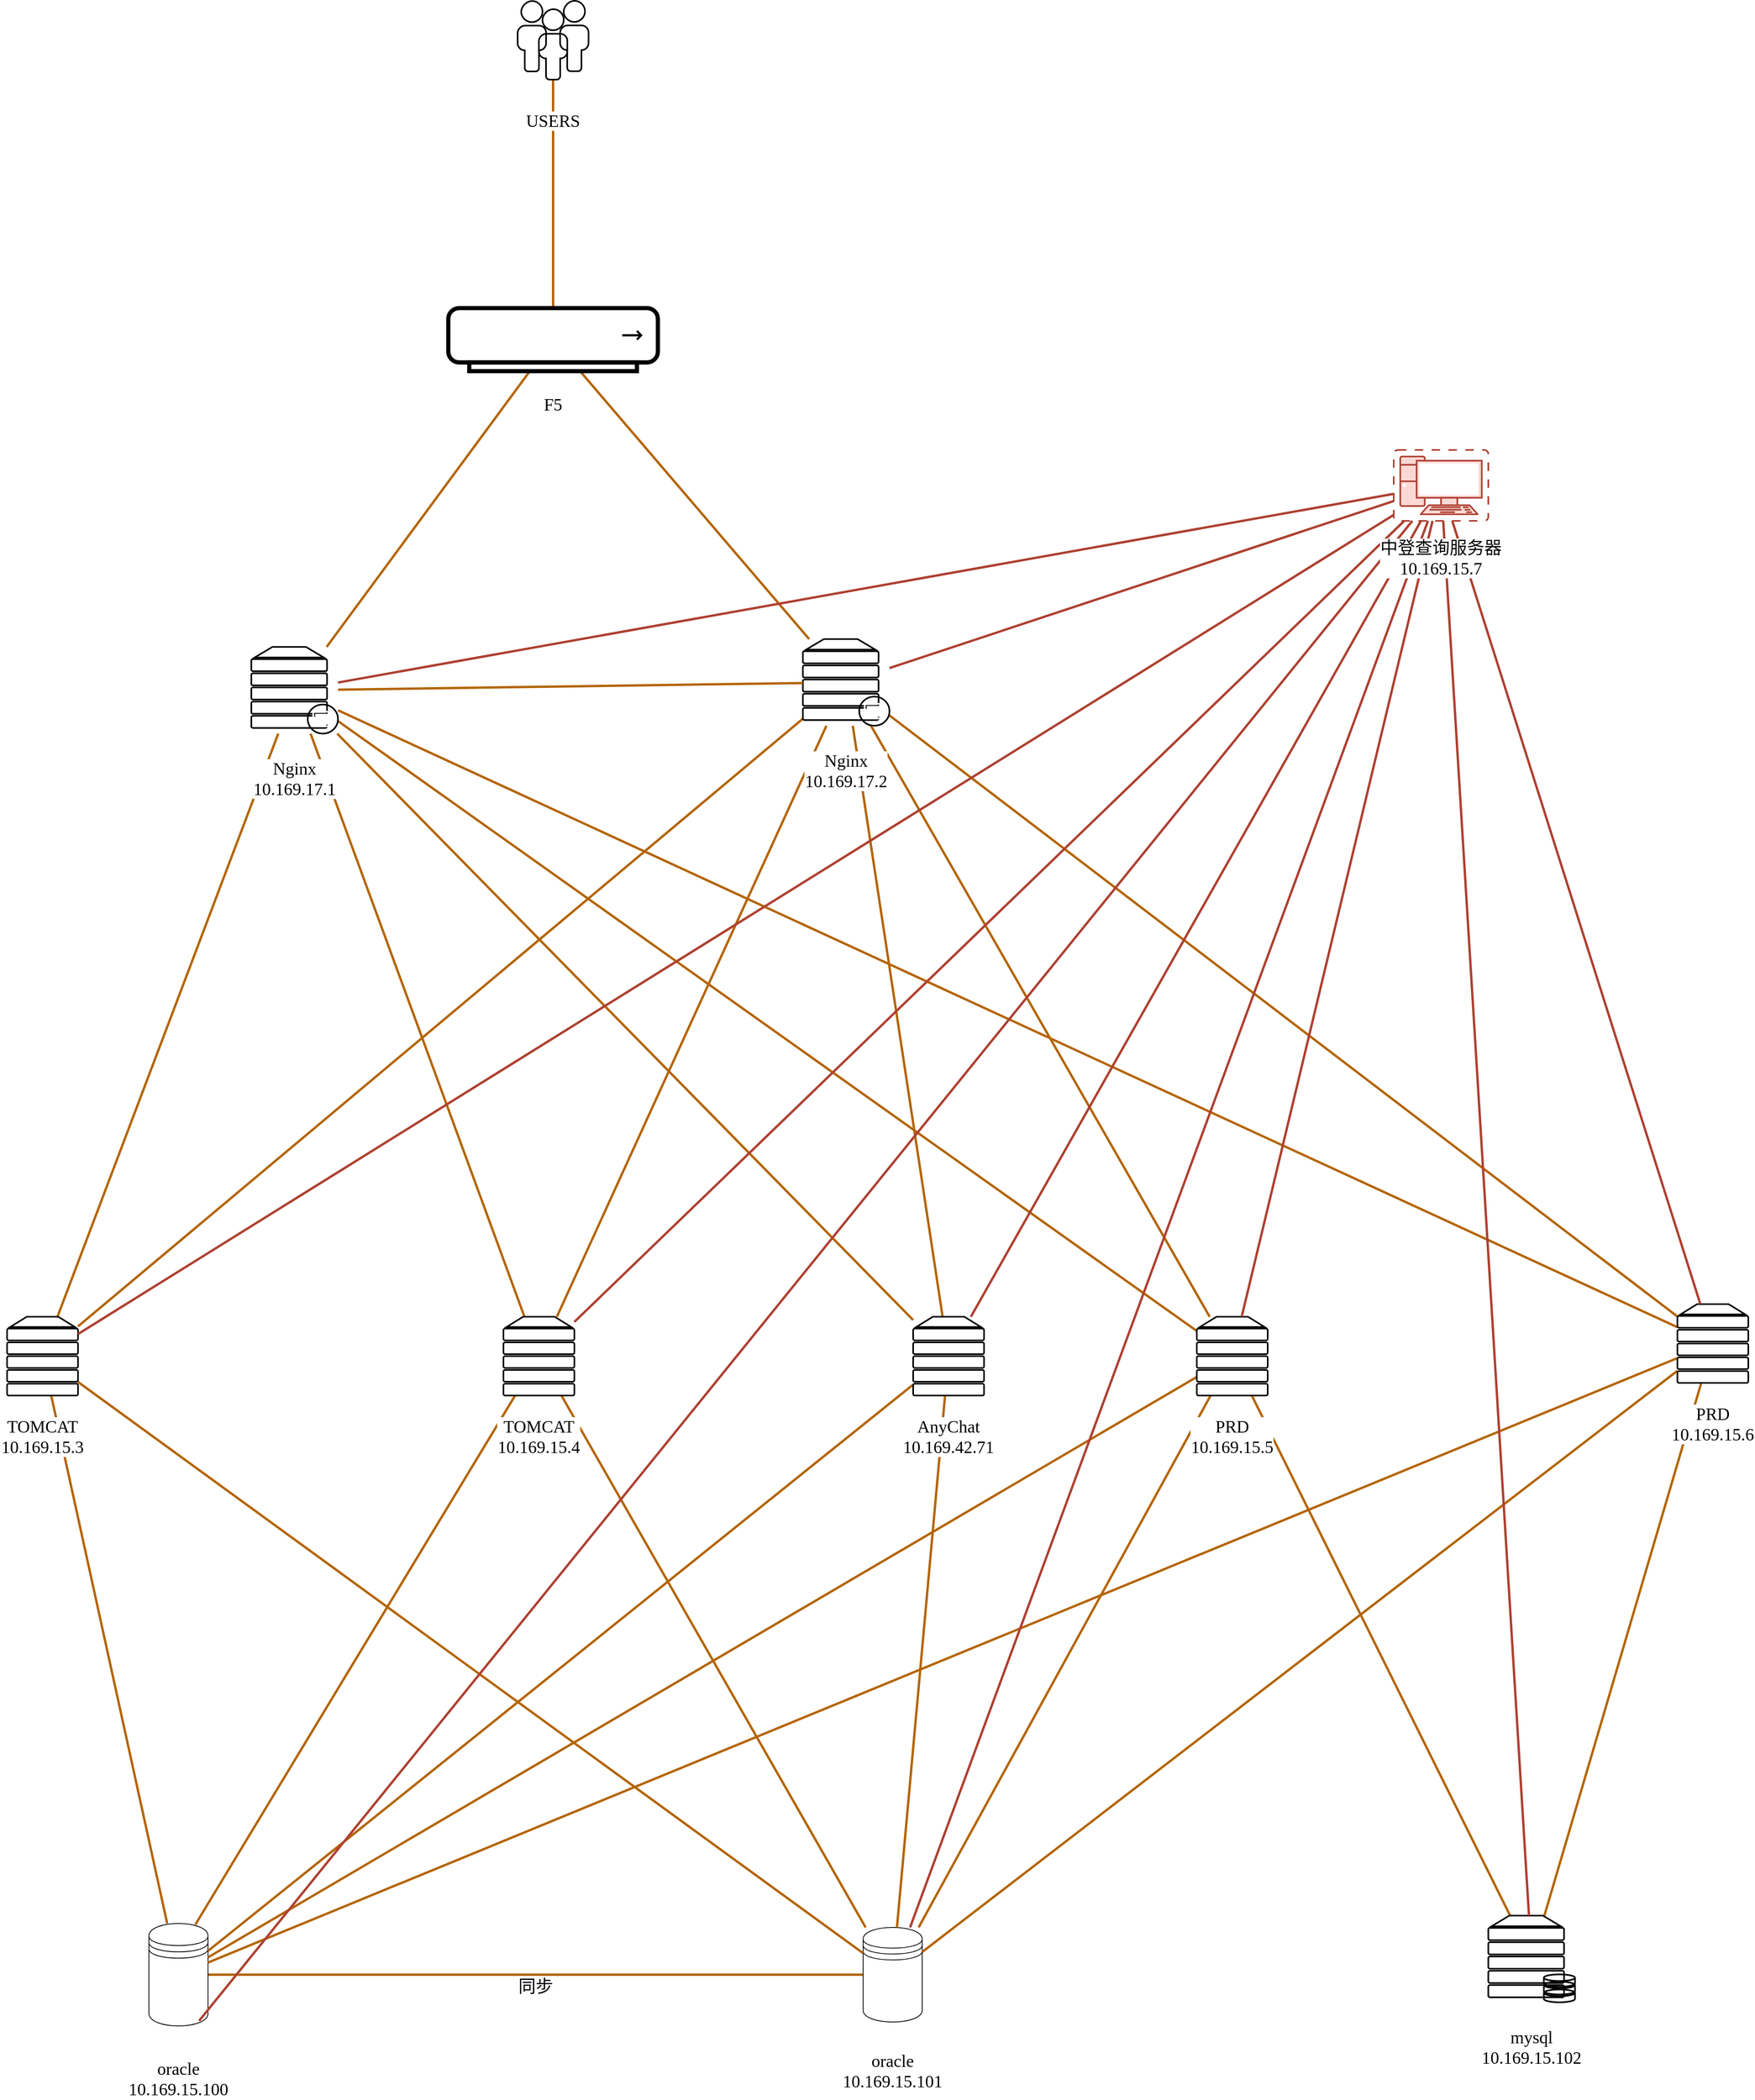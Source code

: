 <mxfile version="18.0.2" type="github" pages="3">
  <diagram id="6a731a19-8d31-9384-78a2-239565b7b9f0" name="财人汇物理图">
    <mxGraphModel dx="2249" dy="794" grid="1" gridSize="10" guides="1" tooltips="1" connect="1" arrows="1" fold="1" page="1" pageScale="1" pageWidth="827" pageHeight="1169" background="none" math="1" shadow="0">
      <root>
        <mxCell id="0" />
        <mxCell id="1" parent="0" />
        <mxCell id="mS-wyy-bUG0AQd56grwA-2262" value="同步" style="orthogonalLoop=1;jettySize=auto;verticalAlign=middle;spacingBottom=-25;fillColor=#fad7ac;fontColor=default;labelBackgroundColor=default;fontFamily=Tahoma;fontSize=22;startArrow=none;startFill=0;strokeWidth=3;endArrow=none;endFill=0;strokeColor=#b46504;" parent="1" source="mS-wyy-bUG0AQd56grwA-2258" target="mS-wyy-bUG0AQd56grwA-2261" edge="1">
          <mxGeometry relative="1" as="geometry" />
        </mxCell>
        <mxCell id="mS-wyy-bUG0AQd56grwA-2258" value="oracle&#xa;10.169.15.100" style="shape=datastore;verticalAlign=middle;spacingBottom=0;fillColor=none;labelBackgroundColor=default;fontFamily=Tahoma;spacing=2;fontSize=22;labelPosition=center;verticalLabelPosition=bottom;align=center;" parent="1" vertex="1">
          <mxGeometry x="-520" y="2490" width="75" height="130" as="geometry" />
        </mxCell>
        <mxCell id="mS-wyy-bUG0AQd56grwA-2261" value="oracle&#xa;10.169.15.101" style="shape=datastore;fillColor=none;spacingBottom=0;verticalAlign=middle;labelBackgroundColor=default;fontFamily=Tahoma;fontSize=22;labelPosition=center;verticalLabelPosition=bottom;align=center;" parent="1" vertex="1">
          <mxGeometry x="386.5" y="2495" width="75" height="120" as="geometry" />
        </mxCell>
        <mxCell id="mS-wyy-bUG0AQd56grwA-2276" style="orthogonalLoop=1;jettySize=auto;fillColor=#fad7ac;fontColor=default;labelBackgroundColor=default;fontFamily=Tahoma;fontSize=22;verticalAlign=middle;startArrow=none;startFill=0;strokeWidth=3;endArrow=none;endFill=0;strokeColor=#b46504;" parent="1" source="mS-wyy-bUG0AQd56grwA-2270" target="mS-wyy-bUG0AQd56grwA-2275" edge="1">
          <mxGeometry relative="1" as="geometry" />
        </mxCell>
        <mxCell id="mS-wyy-bUG0AQd56grwA-2270" value="USERS" style="verticalAlign=middle;verticalLabelPosition=bottom;labelPosition=center;align=center;outlineConnect=0;fillColor=none;gradientDirection=north;strokeWidth=2;shape=mxgraph.networks.users;labelBackgroundColor=default;fontFamily=Tahoma;fontSize=22;" parent="1" vertex="1">
          <mxGeometry x="-52" y="50" width="90" height="100" as="geometry" />
        </mxCell>
        <mxCell id="mS-wyy-bUG0AQd56grwA-2279" style="orthogonalLoop=1;jettySize=auto;fillColor=#fad7ac;fontColor=default;labelBackgroundColor=default;fontFamily=Tahoma;fontSize=22;verticalAlign=middle;startArrow=none;startFill=0;strokeWidth=3;endArrow=none;endFill=0;curved=1;strokeColor=#b46504;" parent="1" source="mS-wyy-bUG0AQd56grwA-2275" target="mS-wyy-bUG0AQd56grwA-2278" edge="1">
          <mxGeometry relative="1" as="geometry" />
        </mxCell>
        <mxCell id="mS-wyy-bUG0AQd56grwA-2280" style="edgeStyle=none;orthogonalLoop=1;jettySize=auto;fillColor=#fad7ac;fontColor=default;labelBackgroundColor=default;fontFamily=Tahoma;fontSize=22;verticalAlign=middle;startArrow=none;startFill=0;strokeWidth=3;endArrow=none;endFill=0;curved=1;strokeColor=#b46504;" parent="1" source="mS-wyy-bUG0AQd56grwA-2275" target="mS-wyy-bUG0AQd56grwA-2277" edge="1">
          <mxGeometry relative="1" as="geometry" />
        </mxCell>
        <mxCell id="mS-wyy-bUG0AQd56grwA-2275" value="F5" style="verticalAlign=middle;verticalLabelPosition=bottom;labelPosition=center;align=center;outlineConnect=0;fillColor=none;gradientDirection=north;strokeWidth=2;shape=mxgraph.networks.hub;labelBackgroundColor=default;fontFamily=Tahoma;fontSize=22;" parent="1" vertex="1">
          <mxGeometry x="-140" y="440" width="266" height="80" as="geometry" />
        </mxCell>
        <mxCell id="mS-wyy-bUG0AQd56grwA-2296" style="edgeStyle=none;orthogonalLoop=1;jettySize=auto;fillColor=#fad7ac;fontColor=default;labelBackgroundColor=default;fontFamily=Tahoma;fontSize=22;verticalAlign=middle;startArrow=none;startFill=0;strokeWidth=3;endArrow=none;endFill=0;curved=1;strokeColor=#b46504;" parent="1" source="mS-wyy-bUG0AQd56grwA-2277" target="mS-wyy-bUG0AQd56grwA-2288" edge="1">
          <mxGeometry relative="1" as="geometry" />
        </mxCell>
        <mxCell id="mS-wyy-bUG0AQd56grwA-2297" style="edgeStyle=none;orthogonalLoop=1;jettySize=auto;fillColor=#fad7ac;fontColor=default;labelBackgroundColor=default;fontFamily=Tahoma;fontSize=22;verticalAlign=middle;startArrow=none;startFill=0;strokeWidth=3;endArrow=none;endFill=0;curved=1;strokeColor=#b46504;" parent="1" source="mS-wyy-bUG0AQd56grwA-2277" target="mS-wyy-bUG0AQd56grwA-2289" edge="1">
          <mxGeometry relative="1" as="geometry" />
        </mxCell>
        <mxCell id="mS-wyy-bUG0AQd56grwA-2298" style="edgeStyle=none;orthogonalLoop=1;jettySize=auto;fillColor=#fad7ac;fontColor=default;labelBackgroundColor=default;fontFamily=Tahoma;fontSize=22;verticalAlign=middle;startArrow=none;startFill=0;strokeWidth=3;endArrow=none;endFill=0;curved=1;strokeColor=#b46504;" parent="1" source="mS-wyy-bUG0AQd56grwA-2277" target="mS-wyy-bUG0AQd56grwA-2290" edge="1">
          <mxGeometry relative="1" as="geometry" />
        </mxCell>
        <mxCell id="mS-wyy-bUG0AQd56grwA-2299" style="edgeStyle=none;orthogonalLoop=1;jettySize=auto;fillColor=#fad7ac;fontColor=default;labelBackgroundColor=default;fontFamily=Tahoma;fontSize=22;verticalAlign=middle;startArrow=none;startFill=0;strokeWidth=3;endArrow=none;endFill=0;curved=1;strokeColor=#b46504;" parent="1" source="mS-wyy-bUG0AQd56grwA-2277" target="mS-wyy-bUG0AQd56grwA-2291" edge="1">
          <mxGeometry relative="1" as="geometry" />
        </mxCell>
        <mxCell id="mS-wyy-bUG0AQd56grwA-2302" style="edgeStyle=none;orthogonalLoop=1;jettySize=auto;fillColor=#fad7ac;fontColor=default;labelBackgroundColor=default;fontFamily=Tahoma;fontSize=22;verticalAlign=middle;startArrow=none;startFill=0;strokeWidth=3;endArrow=none;endFill=0;curved=1;strokeColor=#b46504;" parent="1" source="mS-wyy-bUG0AQd56grwA-2277" target="mS-wyy-bUG0AQd56grwA-2300" edge="1">
          <mxGeometry relative="1" as="geometry" />
        </mxCell>
        <mxCell id="mS-wyy-bUG0AQd56grwA-2277" value="Nginx&#xa;10.169.17.2" style="verticalAlign=middle;verticalLabelPosition=bottom;labelPosition=center;align=center;outlineConnect=0;fillColor=none;gradientDirection=north;strokeWidth=2;shape=mxgraph.networks.proxy_server;labelBackgroundColor=default;fontFamily=Tahoma;fontSize=22;" parent="1" vertex="1">
          <mxGeometry x="310" y="860" width="110" height="110" as="geometry" />
        </mxCell>
        <mxCell id="mS-wyy-bUG0AQd56grwA-2292" style="edgeStyle=none;orthogonalLoop=1;jettySize=auto;fillColor=#fad7ac;fontColor=default;labelBackgroundColor=default;fontFamily=Tahoma;fontSize=22;verticalAlign=middle;startArrow=none;startFill=0;strokeWidth=3;endArrow=none;endFill=0;curved=1;strokeColor=#b46504;" parent="1" source="mS-wyy-bUG0AQd56grwA-2278" target="mS-wyy-bUG0AQd56grwA-2288" edge="1">
          <mxGeometry relative="1" as="geometry" />
        </mxCell>
        <mxCell id="mS-wyy-bUG0AQd56grwA-2293" style="edgeStyle=none;orthogonalLoop=1;jettySize=auto;fillColor=#fad7ac;fontColor=default;labelBackgroundColor=default;fontFamily=Tahoma;fontSize=22;verticalAlign=middle;startArrow=none;startFill=0;strokeWidth=3;endArrow=none;endFill=0;curved=1;strokeColor=#b46504;" parent="1" source="mS-wyy-bUG0AQd56grwA-2278" target="mS-wyy-bUG0AQd56grwA-2289" edge="1">
          <mxGeometry relative="1" as="geometry" />
        </mxCell>
        <mxCell id="mS-wyy-bUG0AQd56grwA-2294" style="edgeStyle=none;orthogonalLoop=1;jettySize=auto;fillColor=#fad7ac;fontColor=default;labelBackgroundColor=default;fontFamily=Tahoma;fontSize=22;verticalAlign=middle;startArrow=none;startFill=0;strokeWidth=3;endArrow=none;endFill=0;curved=1;strokeColor=#b46504;" parent="1" source="mS-wyy-bUG0AQd56grwA-2278" target="mS-wyy-bUG0AQd56grwA-2290" edge="1">
          <mxGeometry relative="1" as="geometry" />
        </mxCell>
        <mxCell id="mS-wyy-bUG0AQd56grwA-2295" style="edgeStyle=none;orthogonalLoop=1;jettySize=auto;fillColor=#fad7ac;fontColor=default;labelBackgroundColor=default;fontFamily=Tahoma;fontSize=22;verticalAlign=middle;startArrow=none;startFill=0;strokeWidth=3;endArrow=none;endFill=0;curved=1;strokeColor=#b46504;" parent="1" source="mS-wyy-bUG0AQd56grwA-2278" target="mS-wyy-bUG0AQd56grwA-2291" edge="1">
          <mxGeometry relative="1" as="geometry" />
        </mxCell>
        <mxCell id="mS-wyy-bUG0AQd56grwA-2301" style="edgeStyle=none;orthogonalLoop=1;jettySize=auto;fillColor=#fad7ac;fontColor=default;labelBackgroundColor=default;fontFamily=Tahoma;fontSize=22;verticalAlign=middle;startArrow=none;startFill=0;strokeWidth=3;endArrow=none;endFill=0;curved=1;strokeColor=#b46504;" parent="1" source="mS-wyy-bUG0AQd56grwA-2278" target="mS-wyy-bUG0AQd56grwA-2300" edge="1">
          <mxGeometry relative="1" as="geometry" />
        </mxCell>
        <mxCell id="mS-wyy-bUG0AQd56grwA-2392" style="edgeStyle=none;orthogonalLoop=1;jettySize=auto;labelBackgroundColor=default;fontFamily=Tahoma;fontColor=default;endArrow=none;endFill=0;fontSize=22;verticalAlign=middle;startArrow=none;startFill=0;strokeWidth=3;curved=1;fillColor=#fad7ac;strokeColor=#b46504;" parent="1" source="mS-wyy-bUG0AQd56grwA-2278" target="mS-wyy-bUG0AQd56grwA-2277" edge="1">
          <mxGeometry relative="1" as="geometry" />
        </mxCell>
        <mxCell id="mS-wyy-bUG0AQd56grwA-2278" value="Nginx&#xa;10.169.17.1" style="verticalAlign=middle;verticalLabelPosition=bottom;labelPosition=center;align=center;outlineConnect=0;fillColor=none;gradientDirection=north;strokeWidth=2;shape=mxgraph.networks.proxy_server;labelBackgroundColor=default;fontFamily=Tahoma;fontSize=22;" parent="1" vertex="1">
          <mxGeometry x="-390" y="870" width="110" height="110" as="geometry" />
        </mxCell>
        <mxCell id="mS-wyy-bUG0AQd56grwA-2370" style="edgeStyle=none;orthogonalLoop=1;jettySize=auto;labelBackgroundColor=default;fontFamily=Tahoma;fontColor=default;fillColor=#fad7ac;fontSize=22;verticalAlign=middle;startArrow=none;startFill=0;strokeWidth=3;endArrow=none;endFill=0;curved=1;strokeColor=#b46504;" parent="1" source="mS-wyy-bUG0AQd56grwA-2288" target="mS-wyy-bUG0AQd56grwA-2258" edge="1">
          <mxGeometry relative="1" as="geometry">
            <mxPoint x="1190" y="1470" as="targetPoint" />
          </mxGeometry>
        </mxCell>
        <mxCell id="mS-wyy-bUG0AQd56grwA-2377" style="edgeStyle=none;orthogonalLoop=1;jettySize=auto;labelBackgroundColor=default;fontFamily=Tahoma;fontColor=default;fillColor=#fad7ac;fontSize=22;verticalAlign=middle;startArrow=none;startFill=0;strokeWidth=3;endArrow=none;endFill=0;curved=1;strokeColor=#b46504;" parent="1" source="mS-wyy-bUG0AQd56grwA-2288" target="mS-wyy-bUG0AQd56grwA-2261" edge="1">
          <mxGeometry relative="1" as="geometry" />
        </mxCell>
        <mxCell id="mS-wyy-bUG0AQd56grwA-2288" value="TOMCAT&#xa;10.169.15.3" style="verticalAlign=middle;verticalLabelPosition=bottom;labelPosition=center;align=center;outlineConnect=0;fillColor=none;gradientDirection=north;strokeWidth=2;shape=mxgraph.networks.server;labelBackgroundColor=default;fontFamily=Tahoma;fontSize=22;" parent="1" vertex="1">
          <mxGeometry x="-700" y="1720" width="90" height="100" as="geometry" />
        </mxCell>
        <mxCell id="mS-wyy-bUG0AQd56grwA-2371" style="edgeStyle=none;orthogonalLoop=1;jettySize=auto;labelBackgroundColor=default;fontFamily=Tahoma;fontColor=default;fillColor=#fad7ac;fontSize=22;verticalAlign=middle;startArrow=none;startFill=0;strokeWidth=3;endArrow=none;endFill=0;curved=1;strokeColor=#b46504;entryX=0.787;entryY=0.01;entryDx=0;entryDy=0;entryPerimeter=0;" parent="1" source="mS-wyy-bUG0AQd56grwA-2289" target="mS-wyy-bUG0AQd56grwA-2258" edge="1">
          <mxGeometry relative="1" as="geometry">
            <mxPoint x="-390" y="2010" as="targetPoint" />
          </mxGeometry>
        </mxCell>
        <mxCell id="mS-wyy-bUG0AQd56grwA-2376" style="edgeStyle=none;orthogonalLoop=1;jettySize=auto;labelBackgroundColor=default;fontFamily=Tahoma;fontColor=default;fillColor=#fad7ac;fontSize=22;verticalAlign=middle;startArrow=none;startFill=0;strokeWidth=3;endArrow=none;endFill=0;curved=1;strokeColor=#b46504;" parent="1" source="mS-wyy-bUG0AQd56grwA-2289" target="mS-wyy-bUG0AQd56grwA-2261" edge="1">
          <mxGeometry relative="1" as="geometry" />
        </mxCell>
        <mxCell id="mS-wyy-bUG0AQd56grwA-2289" value="TOMCAT&#xa;10.169.15.4" style="verticalAlign=middle;verticalLabelPosition=bottom;labelPosition=center;align=center;outlineConnect=0;fillColor=none;gradientDirection=north;strokeWidth=2;shape=mxgraph.networks.server;labelBackgroundColor=default;fontFamily=Tahoma;fontSize=22;" parent="1" vertex="1">
          <mxGeometry x="-70" y="1720" width="90" height="100" as="geometry" />
        </mxCell>
        <mxCell id="mS-wyy-bUG0AQd56grwA-2372" style="edgeStyle=none;orthogonalLoop=1;jettySize=auto;labelBackgroundColor=default;fontFamily=Tahoma;fontColor=default;fillColor=#fad7ac;fontSize=22;verticalAlign=middle;startArrow=none;startFill=0;strokeWidth=3;endArrow=none;endFill=0;curved=1;strokeColor=#b46504;" parent="1" source="mS-wyy-bUG0AQd56grwA-2290" target="mS-wyy-bUG0AQd56grwA-2258" edge="1">
          <mxGeometry relative="1" as="geometry">
            <mxPoint x="1190" y="1430" as="targetPoint" />
          </mxGeometry>
        </mxCell>
        <mxCell id="mS-wyy-bUG0AQd56grwA-2375" style="edgeStyle=none;orthogonalLoop=1;jettySize=auto;labelBackgroundColor=default;fontFamily=Tahoma;fontColor=default;fillColor=#fad7ac;fontSize=22;verticalAlign=middle;startArrow=none;startFill=0;strokeWidth=3;endArrow=none;endFill=0;curved=1;strokeColor=#b46504;" parent="1" source="mS-wyy-bUG0AQd56grwA-2290" target="mS-wyy-bUG0AQd56grwA-2313" edge="1">
          <mxGeometry relative="1" as="geometry" />
        </mxCell>
        <mxCell id="mS-wyy-bUG0AQd56grwA-2380" style="edgeStyle=none;orthogonalLoop=1;jettySize=auto;labelBackgroundColor=default;fontFamily=Tahoma;fontColor=default;fillColor=#fad7ac;fontSize=22;verticalAlign=middle;startArrow=none;startFill=0;strokeWidth=3;endArrow=none;endFill=0;curved=1;strokeColor=#b46504;" parent="1" source="mS-wyy-bUG0AQd56grwA-2290" target="mS-wyy-bUG0AQd56grwA-2261" edge="1">
          <mxGeometry relative="1" as="geometry" />
        </mxCell>
        <mxCell id="mS-wyy-bUG0AQd56grwA-2290" value="PRD&#xa;10.169.15.5" style="verticalAlign=middle;verticalLabelPosition=bottom;labelPosition=center;align=center;outlineConnect=0;fillColor=none;gradientDirection=north;strokeWidth=2;shape=mxgraph.networks.server;labelBackgroundColor=default;fontFamily=Tahoma;fontSize=22;" parent="1" vertex="1">
          <mxGeometry x="810" y="1720" width="90" height="100" as="geometry" />
        </mxCell>
        <mxCell id="mS-wyy-bUG0AQd56grwA-2373" style="edgeStyle=none;orthogonalLoop=1;jettySize=auto;labelBackgroundColor=default;fontFamily=Tahoma;fontColor=default;fillColor=#fad7ac;fontSize=22;verticalAlign=middle;startArrow=none;startFill=0;strokeWidth=3;endArrow=none;endFill=0;curved=1;strokeColor=#b46504;" parent="1" source="mS-wyy-bUG0AQd56grwA-2291" target="mS-wyy-bUG0AQd56grwA-2258" edge="1">
          <mxGeometry relative="1" as="geometry" />
        </mxCell>
        <mxCell id="mS-wyy-bUG0AQd56grwA-2374" style="edgeStyle=none;orthogonalLoop=1;jettySize=auto;labelBackgroundColor=default;fontFamily=Tahoma;fontColor=default;fillColor=#fad7ac;fontSize=22;verticalAlign=middle;startArrow=none;startFill=0;strokeWidth=3;endArrow=none;endFill=0;curved=1;strokeColor=#b46504;" parent="1" source="mS-wyy-bUG0AQd56grwA-2291" target="mS-wyy-bUG0AQd56grwA-2313" edge="1">
          <mxGeometry relative="1" as="geometry" />
        </mxCell>
        <mxCell id="mS-wyy-bUG0AQd56grwA-2379" style="edgeStyle=none;orthogonalLoop=1;jettySize=auto;labelBackgroundColor=default;fontFamily=Tahoma;fontColor=default;fillColor=#fad7ac;fontSize=22;verticalAlign=middle;startArrow=none;startFill=0;strokeWidth=3;endArrow=none;endFill=0;curved=1;strokeColor=#b46504;" parent="1" source="mS-wyy-bUG0AQd56grwA-2291" target="mS-wyy-bUG0AQd56grwA-2261" edge="1">
          <mxGeometry relative="1" as="geometry" />
        </mxCell>
        <mxCell id="mS-wyy-bUG0AQd56grwA-2291" value="PRD&#xa;10.169.15.6" style="verticalAlign=middle;verticalLabelPosition=bottom;labelPosition=center;align=center;outlineConnect=0;fillColor=none;gradientDirection=north;strokeWidth=2;shape=mxgraph.networks.server;labelBackgroundColor=default;fontFamily=Tahoma;fontSize=22;" parent="1" vertex="1">
          <mxGeometry x="1420" y="1704" width="90" height="100" as="geometry" />
        </mxCell>
        <mxCell id="mS-wyy-bUG0AQd56grwA-2369" style="edgeStyle=none;orthogonalLoop=1;jettySize=auto;labelBackgroundColor=default;fontFamily=Tahoma;fontColor=default;fillColor=#fad7ac;fontSize=22;verticalAlign=middle;startArrow=none;startFill=0;strokeWidth=3;endArrow=none;endFill=0;curved=1;strokeColor=#b46504;" parent="1" source="mS-wyy-bUG0AQd56grwA-2300" target="mS-wyy-bUG0AQd56grwA-2258" edge="1">
          <mxGeometry relative="1" as="geometry" />
        </mxCell>
        <mxCell id="mS-wyy-bUG0AQd56grwA-2378" style="edgeStyle=none;orthogonalLoop=1;jettySize=auto;labelBackgroundColor=default;fontFamily=Tahoma;fontColor=default;fillColor=#fad7ac;fontSize=22;verticalAlign=middle;startArrow=none;startFill=0;strokeWidth=3;endArrow=none;endFill=0;curved=1;strokeColor=#b46504;" parent="1" source="mS-wyy-bUG0AQd56grwA-2300" target="mS-wyy-bUG0AQd56grwA-2261" edge="1">
          <mxGeometry relative="1" as="geometry" />
        </mxCell>
        <mxCell id="mS-wyy-bUG0AQd56grwA-2300" value="AnyChat&#xa;10.169.42.71" style="verticalAlign=middle;verticalLabelPosition=bottom;labelPosition=center;align=center;outlineConnect=0;fillColor=none;gradientDirection=north;strokeWidth=2;shape=mxgraph.networks.server;labelBackgroundColor=default;fontFamily=Tahoma;fontSize=22;" parent="1" vertex="1">
          <mxGeometry x="450" y="1720" width="90" height="100" as="geometry" />
        </mxCell>
        <mxCell id="mS-wyy-bUG0AQd56grwA-2313" value="mysql&#xa;10.169.15.102" style="verticalAlign=middle;verticalLabelPosition=bottom;labelPosition=center;align=center;outlineConnect=0;fillColor=none;gradientDirection=north;strokeWidth=2;shape=mxgraph.networks.server_storage;labelBackgroundColor=default;fontFamily=Tahoma;fontSize=22;" parent="1" vertex="1">
          <mxGeometry x="1180" y="2480" width="110" height="110" as="geometry" />
        </mxCell>
        <mxCell id="mS-wyy-bUG0AQd56grwA-2382" style="edgeStyle=none;orthogonalLoop=1;jettySize=auto;labelBackgroundColor=default;fontFamily=Tahoma;fontColor=default;fillColor=#fad9d5;fontSize=22;verticalAlign=middle;endArrow=none;endFill=0;startArrow=none;startFill=0;strokeWidth=3;curved=1;strokeColor=#ae4132;" parent="1" source="mS-wyy-bUG0AQd56grwA-2316" target="mS-wyy-bUG0AQd56grwA-2300" edge="1">
          <mxGeometry relative="1" as="geometry" />
        </mxCell>
        <mxCell id="mS-wyy-bUG0AQd56grwA-2383" style="edgeStyle=none;orthogonalLoop=1;jettySize=auto;labelBackgroundColor=default;fontFamily=Tahoma;fontColor=default;fillColor=#fad9d5;fontSize=22;verticalAlign=middle;endArrow=none;endFill=0;startArrow=none;startFill=0;strokeWidth=3;curved=1;strokeColor=#ae4132;" parent="1" source="mS-wyy-bUG0AQd56grwA-2316" target="mS-wyy-bUG0AQd56grwA-2288" edge="1">
          <mxGeometry relative="1" as="geometry" />
        </mxCell>
        <mxCell id="mS-wyy-bUG0AQd56grwA-2384" style="edgeStyle=none;orthogonalLoop=1;jettySize=auto;labelBackgroundColor=default;fontFamily=Tahoma;fontColor=default;fillColor=#fad9d5;fontSize=22;verticalAlign=middle;endArrow=none;endFill=0;startArrow=none;startFill=0;strokeWidth=3;curved=1;strokeColor=#ae4132;" parent="1" source="mS-wyy-bUG0AQd56grwA-2316" target="mS-wyy-bUG0AQd56grwA-2289" edge="1">
          <mxGeometry relative="1" as="geometry" />
        </mxCell>
        <mxCell id="mS-wyy-bUG0AQd56grwA-2385" style="edgeStyle=none;orthogonalLoop=1;jettySize=auto;labelBackgroundColor=default;fontFamily=Tahoma;fontColor=default;fillColor=#fad9d5;fontSize=22;verticalAlign=middle;endArrow=none;endFill=0;startArrow=none;startFill=0;strokeWidth=3;curved=1;strokeColor=#ae4132;" parent="1" source="mS-wyy-bUG0AQd56grwA-2316" target="mS-wyy-bUG0AQd56grwA-2290" edge="1">
          <mxGeometry relative="1" as="geometry" />
        </mxCell>
        <mxCell id="mS-wyy-bUG0AQd56grwA-2386" style="edgeStyle=none;orthogonalLoop=1;jettySize=auto;labelBackgroundColor=default;fontFamily=Tahoma;fontColor=default;fillColor=#fad9d5;fontSize=22;verticalAlign=middle;endArrow=none;endFill=0;startArrow=none;startFill=0;strokeWidth=3;curved=1;strokeColor=#ae4132;" parent="1" source="mS-wyy-bUG0AQd56grwA-2316" target="mS-wyy-bUG0AQd56grwA-2291" edge="1">
          <mxGeometry relative="1" as="geometry" />
        </mxCell>
        <mxCell id="mS-wyy-bUG0AQd56grwA-2388" style="edgeStyle=none;orthogonalLoop=1;jettySize=auto;labelBackgroundColor=default;fontFamily=Tahoma;fontColor=default;fontSize=22;verticalAlign=middle;endArrow=none;endFill=0;startArrow=none;startFill=0;strokeWidth=3;curved=1;fillColor=#fad9d5;strokeColor=#ae4132;" parent="1" source="mS-wyy-bUG0AQd56grwA-2316" target="mS-wyy-bUG0AQd56grwA-2278" edge="1">
          <mxGeometry relative="1" as="geometry" />
        </mxCell>
        <mxCell id="mS-wyy-bUG0AQd56grwA-2389" style="edgeStyle=none;orthogonalLoop=1;jettySize=auto;labelBackgroundColor=default;fontFamily=Tahoma;fontColor=default;fontSize=22;verticalAlign=middle;endArrow=none;endFill=0;startArrow=none;startFill=0;strokeWidth=3;curved=1;fillColor=#fad9d5;strokeColor=#ae4132;" parent="1" source="mS-wyy-bUG0AQd56grwA-2316" target="mS-wyy-bUG0AQd56grwA-2277" edge="1">
          <mxGeometry relative="1" as="geometry" />
        </mxCell>
        <mxCell id="mS-wyy-bUG0AQd56grwA-2396" style="edgeStyle=none;orthogonalLoop=1;jettySize=auto;entryX=0.85;entryY=0.95;entryDx=0;entryDy=0;entryPerimeter=0;startArrow=none;startFill=0;endArrow=none;endFill=0;strokeWidth=3;fillColor=#fad9d5;strokeColor=#ae4132;" parent="1" source="mS-wyy-bUG0AQd56grwA-2316" target="mS-wyy-bUG0AQd56grwA-2258" edge="1">
          <mxGeometry relative="1" as="geometry" />
        </mxCell>
        <mxCell id="mS-wyy-bUG0AQd56grwA-2398" style="edgeStyle=none;orthogonalLoop=1;jettySize=auto;startArrow=none;startFill=0;endArrow=none;endFill=0;strokeWidth=3;fillColor=#fad9d5;strokeColor=#ae4132;" parent="1" source="mS-wyy-bUG0AQd56grwA-2316" target="mS-wyy-bUG0AQd56grwA-2261" edge="1">
          <mxGeometry relative="1" as="geometry" />
        </mxCell>
        <mxCell id="mS-wyy-bUG0AQd56grwA-2399" style="edgeStyle=none;orthogonalLoop=1;jettySize=auto;startArrow=none;startFill=0;endArrow=none;endFill=0;strokeWidth=3;fillColor=#fad9d5;strokeColor=#ae4132;" parent="1" source="mS-wyy-bUG0AQd56grwA-2316" target="mS-wyy-bUG0AQd56grwA-2313" edge="1">
          <mxGeometry relative="1" as="geometry" />
        </mxCell>
        <mxCell id="mS-wyy-bUG0AQd56grwA-2316" value="中登查询服务器&#xa;10.169.15.7" style="verticalAlign=middle;verticalLabelPosition=bottom;labelPosition=center;align=center;outlineConnect=0;fillColor=#fad9d5;gradientDirection=north;strokeWidth=2;shape=mxgraph.networks.virtual_pc;labelBackgroundColor=default;fontFamily=Tahoma;fontSize=22;strokeColor=#ae4132;" parent="1" vertex="1">
          <mxGeometry x="1060" y="620" width="120" height="90" as="geometry" />
        </mxCell>
        <mxCell id="mS-wyy-bUG0AQd56grwA-2402" value="ad" style="fontColor=#FFFFFF;verticalAlign=middle;verticalLabelPosition=bottom;labelPosition=center;align=center;outlineConnect=0;fillColor=none;strokeColor=#FFFFFF;gradientColor=none;gradientDirection=north;strokeWidth=2;shape=mxgraph.networks.user_male;fontSize=22;" parent="1" vertex="1">
          <mxGeometry x="1100" y="330" width="40" height="100" as="geometry" />
        </mxCell>
      </root>
    </mxGraphModel>
  </diagram>
  <diagram id="5mDLQG2qul_xc48alwTu" name="财人汇-物理架构图">
    <mxGraphModel dx="2031" dy="1134" grid="1" gridSize="10" guides="1" tooltips="1" connect="1" arrows="1" fold="1" page="1" pageScale="1" pageWidth="827" pageHeight="1169" math="1" shadow="0">
      <root>
        <mxCell id="0" />
        <mxCell id="1" parent="0" />
        <mxCell id="KctGKJqIe7BDy6V7C65T-1" value="防火墙" style="endArrow=none;dashed=1;dashPattern=1 3;strokeWidth=2;fontSize=22;fontColor=#FFFFFF;verticalAlign=middle;" parent="1" edge="1">
          <mxGeometry width="50" height="50" relative="1" as="geometry">
            <mxPoint x="241.667" y="330.0" as="sourcePoint" />
            <mxPoint x="241.667" y="742.0" as="targetPoint" />
          </mxGeometry>
        </mxCell>
        <mxCell id="KctGKJqIe7BDy6V7C65T-5" value="柜员&#xa;PC" style="fontColor=#0066CC;verticalAlign=top;verticalLabelPosition=bottom;labelPosition=center;align=center;outlineConnect=0;fillColor=none;strokeColor=#6881B3;gradientColor=none;gradientDirection=north;strokeWidth=2;shape=mxgraph.networks.pc;fontSize=22;" parent="1" vertex="1">
          <mxGeometry x="660" y="340" width="100" height="70" as="geometry" />
        </mxCell>
        <mxCell id="KctGKJqIe7BDy6V7C65T-7" value="互联网用户&#xa;APP" style="verticalAlign=top;verticalLabelPosition=bottom;labelPosition=center;align=center;outlineConnect=0;gradientDirection=north;strokeWidth=2;shape=mxgraph.networks.mobile;fontSize=22;fillColor=none;strokeColor=default;container=0;flipH=0;flipV=0;movableLabel=0;backgroundOutline=0;metaEdit=0;rotation=0;" parent="1" vertex="1">
          <mxGeometry x="120" y="470" width="50" height="100" as="geometry" />
        </mxCell>
        <mxCell id="KctGKJqIe7BDy6V7C65T-8" value="F5" style="strokeColor=#666666;labelPosition=right;align=left;spacingLeft=-99;shadow=0;dashed=0;outlineConnect=0;shape=mxgraph.rack.f5.arx_5000;fontSize=22;fontColor=#FFFFFF;fillColor=none;verticalAlign=middle;spacingBottom=-50;" parent="1" vertex="1">
          <mxGeometry x="310" y="540" width="168" height="20" as="geometry" />
        </mxCell>
        <mxCell id="KctGKJqIe7BDy6V7C65T-12" value="反向代理&#xa;Nginx" style="shape=mxgraph.rack.hp.hp_proliant_bl685c_server_blade;labelPosition=right;align=center;spacingLeft=-60;dashed=0;shadow=0;fillColor=#ffffff;fontSize=22;fontColor=#FFFFFF;strokeColor=#FFFFFF;points=[[0.5,0.48,0,0,0]];spacingBottom=-180;" parent="1" vertex="1">
          <mxGeometry x="620" y="540" width="37" height="121" as="geometry" />
        </mxCell>
        <mxCell id="KctGKJqIe7BDy6V7C65T-14" value="反向代理&#xa;Nginx" style="shape=mxgraph.rack.hp.hp_proliant_bl685c_server_blade;labelPosition=right;align=center;spacingLeft=-60;dashed=0;shadow=0;fillColor=#ffffff;fontSize=22;fontColor=#FFFFFF;strokeColor=#FFFFFF;points=[[0.5,0.48,0,0,0]];spacingBottom=-180;" parent="1" vertex="1">
          <mxGeometry x="760" y="540" width="37" height="121" as="geometry" />
        </mxCell>
        <mxCell id="KctGKJqIe7BDy6V7C65T-15" value="防火墙" style="endArrow=none;dashed=1;dashPattern=1 3;strokeWidth=2;fontSize=22;fontColor=#FFFFFF;verticalAlign=middle;" parent="1" edge="1">
          <mxGeometry width="50" height="50" relative="1" as="geometry">
            <mxPoint x="881.667" y="324" as="sourcePoint" />
            <mxPoint x="881.667" y="736" as="targetPoint" />
          </mxGeometry>
        </mxCell>
        <mxCell id="KctGKJqIe7BDy6V7C65T-17" value="防火墙" style="endArrow=none;dashed=1;dashPattern=1 3;strokeWidth=2;fontSize=22;fontColor=#FFFFFF;verticalAlign=middle;" parent="1" edge="1">
          <mxGeometry width="50" height="50" relative="1" as="geometry">
            <mxPoint x="541.667" y="324" as="sourcePoint" />
            <mxPoint x="541.667" y="736" as="targetPoint" />
          </mxGeometry>
        </mxCell>
        <mxCell id="KctGKJqIe7BDy6V7C65T-22" value="PDR" style="shape=mxgraph.rack.hp.hp_proliant_bl685c_server_blade;labelPosition=center;align=center;spacingLeft=1;dashed=0;shadow=0;fillColor=#ffffff;fontSize=22;fontColor=#FFFFFF;strokeColor=#FFFFFF;points=[[0.5,0.48,0,0,0]];spacingBottom=0;verticalAlign=top;verticalLabelPosition=bottom;" parent="1" vertex="1">
          <mxGeometry x="990" y="720" width="37" height="121" as="geometry" />
        </mxCell>
        <mxCell id="KctGKJqIe7BDy6V7C65T-25" value="防火墙" style="endArrow=none;dashed=1;dashPattern=1 3;strokeWidth=2;fontSize=22;fontColor=#FFFFFF;verticalAlign=middle;" parent="1" edge="1">
          <mxGeometry width="50" height="50" relative="1" as="geometry">
            <mxPoint x="1281.667" y="324" as="sourcePoint" />
            <mxPoint x="1281.667" y="736" as="targetPoint" />
          </mxGeometry>
        </mxCell>
        <mxCell id="KctGKJqIe7BDy6V7C65T-30" value="Oracle" style="sketch=0;points=[];align=center;image;fontSize=22;image=img/lib/mscae/Database_General.svg;fontColor=#FFFFFF;strokeColor=#FFFFFF;fillColor=none;aspect=fixed;horizontal=1;imageBackground=none;" parent="1" vertex="1">
          <mxGeometry x="1381" y="326.5" width="80" height="105.26" as="geometry" />
        </mxCell>
        <mxCell id="KctGKJqIe7BDy6V7C65T-31" value="Oracle" style="sketch=0;points=[];align=center;image;fontSize=22;image=img/lib/mscae/Database_General.svg;fontColor=#FFFFFF;strokeColor=#FFFFFF;fillColor=none;aspect=fixed;horizontal=1;imageBackground=none;" parent="1" vertex="1">
          <mxGeometry x="1381" y="520" width="80" height="105.26" as="geometry" />
        </mxCell>
        <mxCell id="KctGKJqIe7BDy6V7C65T-33" value="MySql" style="sketch=0;points=[];align=center;image;fontSize=22;image=img/lib/mscae/Azure_Database_for_MySQL_servers.svg;fontColor=#FFFFFF;strokeColor=#FFFFFF;fillColor=none;aspect=fixed;horizontal=1;imageBackground=none;" parent="1" vertex="1">
          <mxGeometry x="1379.58" y="710" width="82.84" height="109" as="geometry" />
        </mxCell>
        <mxCell id="KctGKJqIe7BDy6V7C65T-34" value="DMZ区" style="endArrow=none;fontSize=22;fontColor=#FFFFFF;strokeWidth=3;align=center;" parent="1" edge="1">
          <mxGeometry width="50" height="50" relative="1" as="geometry">
            <mxPoint x="270" y="760" as="sourcePoint" />
            <mxPoint x="820" y="760" as="targetPoint" />
          </mxGeometry>
        </mxCell>
        <mxCell id="KctGKJqIe7BDy6V7C65T-36" value="APP CORE区" style="endArrow=none;fontSize=22;fontColor=#FFFFFF;strokeWidth=3;align=center;verticalAlign=middle;fontStyle=0" parent="1" edge="1">
          <mxGeometry width="50" height="50" relative="1" as="geometry">
            <mxPoint x="893.5" y="960" as="sourcePoint" />
            <mxPoint x="1280" y="960" as="targetPoint" />
          </mxGeometry>
        </mxCell>
        <mxCell id="KctGKJqIe7BDy6V7C65T-41" value="互联网" style="endArrow=none;fontSize=22;fontColor=#FFFFFF;strokeWidth=3;align=center;" parent="1" edge="1">
          <mxGeometry width="50" height="50" relative="1" as="geometry">
            <mxPoint x="10" y="764.1" as="sourcePoint" />
            <mxPoint x="240" y="764.1" as="targetPoint" />
          </mxGeometry>
        </mxCell>
        <mxCell id="KctGKJqIe7BDy6V7C65T-42" value="DB区" style="endArrow=none;fontSize=22;fontColor=#FFFFFF;strokeWidth=3;align=center;verticalAlign=middle;fontStyle=0" parent="1" edge="1">
          <mxGeometry width="50" height="50" relative="1" as="geometry">
            <mxPoint x="1290" y="960" as="sourcePoint" />
            <mxPoint x="1640" y="960" as="targetPoint" />
          </mxGeometry>
        </mxCell>
        <mxCell id="3d4-YvJgNXGxu6EetACu-1" value="PDR" style="shape=mxgraph.rack.hp.hp_proliant_bl685c_server_blade;labelPosition=center;align=center;spacingLeft=1;dashed=0;shadow=0;fillColor=#ffffff;fontSize=22;fontColor=#FFFFFF;strokeColor=#FFFFFF;points=[[0.5,0.48,0,0,0]];spacingBottom=0;verticalAlign=top;verticalLabelPosition=bottom;" vertex="1" parent="1">
          <mxGeometry x="1140" y="661" width="37" height="121" as="geometry" />
        </mxCell>
        <mxCell id="3d4-YvJgNXGxu6EetACu-2" value="中间件&#xa;Tomcat" style="shape=mxgraph.rack.hp.hp_proliant_bl685c_server_blade;labelPosition=center;align=center;spacingLeft=1;dashed=0;shadow=0;fillColor=#ffffff;fontSize=22;fontColor=#FFFFFF;strokeColor=#FFFFFF;points=[[0.5,0.48,0,0,0]];spacingBottom=0;verticalAlign=top;verticalLabelPosition=bottom;" vertex="1" parent="1">
          <mxGeometry x="980" y="482" width="37" height="121" as="geometry" />
        </mxCell>
        <mxCell id="3d4-YvJgNXGxu6EetACu-3" value="中间件&#xa;Tomcat" style="shape=mxgraph.rack.hp.hp_proliant_bl685c_server_blade;labelPosition=center;align=center;spacingLeft=1;dashed=0;shadow=0;fillColor=#ffffff;fontSize=22;fontColor=#FFFFFF;strokeColor=#FFFFFF;points=[[0.5,0.48,0,0,0]];spacingBottom=0;verticalAlign=top;verticalLabelPosition=bottom;" vertex="1" parent="1">
          <mxGeometry x="980" y="270" width="37" height="121" as="geometry" />
        </mxCell>
        <mxCell id="3d4-YvJgNXGxu6EetACu-4" value="AnyChat" style="shape=mxgraph.rack.hp.hp_proliant_bl685c_server_blade;labelPosition=center;align=center;spacingLeft=1;dashed=0;shadow=0;fillColor=#ffffff;fontSize=22;fontColor=#FFFFFF;strokeColor=#FFFFFF;points=[[0.5,0.48,0,0,0]];spacingBottom=0;verticalAlign=top;verticalLabelPosition=bottom;" vertex="1" parent="1">
          <mxGeometry x="1130" y="370" width="37" height="121" as="geometry" />
        </mxCell>
      </root>
    </mxGraphModel>
  </diagram>
  <diagram id="2kgWgccQ6f5Ev8A1jgla" name="第 3 页">
    <mxGraphModel dx="1422" dy="794" grid="1" gridSize="10" guides="1" tooltips="1" connect="1" arrows="1" fold="1" page="1" pageScale="1" pageWidth="827" pageHeight="1169" math="0" shadow="0">
      <root>
        <mxCell id="0" />
        <mxCell id="1" parent="0" />
      </root>
    </mxGraphModel>
  </diagram>
</mxfile>
